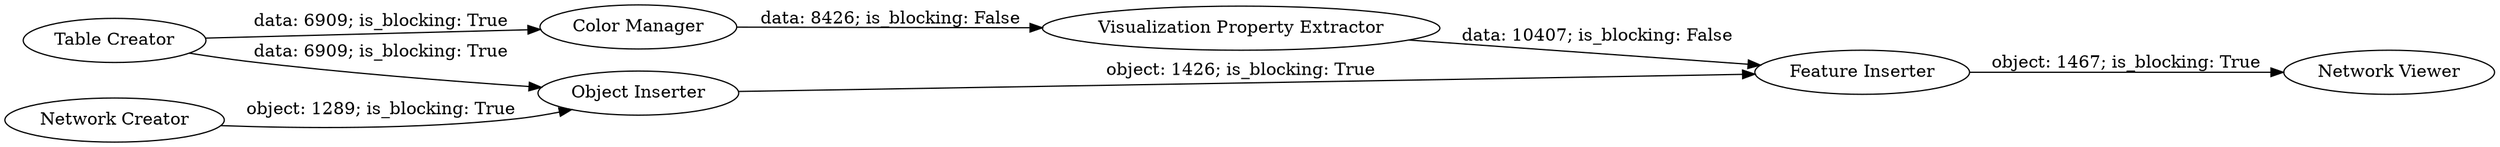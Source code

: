 digraph {
	"7789786074755355576_20" [label="Feature Inserter"]
	"7789786074755355576_19" [label="Visualization Property Extractor"]
	"7789786074755355576_3" [label="Color Manager"]
	"7789786074755355576_17" [label="Network Creator"]
	"7789786074755355576_1" [label="Table Creator"]
	"7789786074755355576_4" [label="Network Viewer"]
	"7789786074755355576_2" [label="Object Inserter"]
	"7789786074755355576_20" -> "7789786074755355576_4" [label="object: 1467; is_blocking: True"]
	"7789786074755355576_19" -> "7789786074755355576_20" [label="data: 10407; is_blocking: False"]
	"7789786074755355576_1" -> "7789786074755355576_3" [label="data: 6909; is_blocking: True"]
	"7789786074755355576_1" -> "7789786074755355576_2" [label="data: 6909; is_blocking: True"]
	"7789786074755355576_3" -> "7789786074755355576_19" [label="data: 8426; is_blocking: False"]
	"7789786074755355576_17" -> "7789786074755355576_2" [label="object: 1289; is_blocking: True"]
	"7789786074755355576_2" -> "7789786074755355576_20" [label="object: 1426; is_blocking: True"]
	rankdir=LR
}
